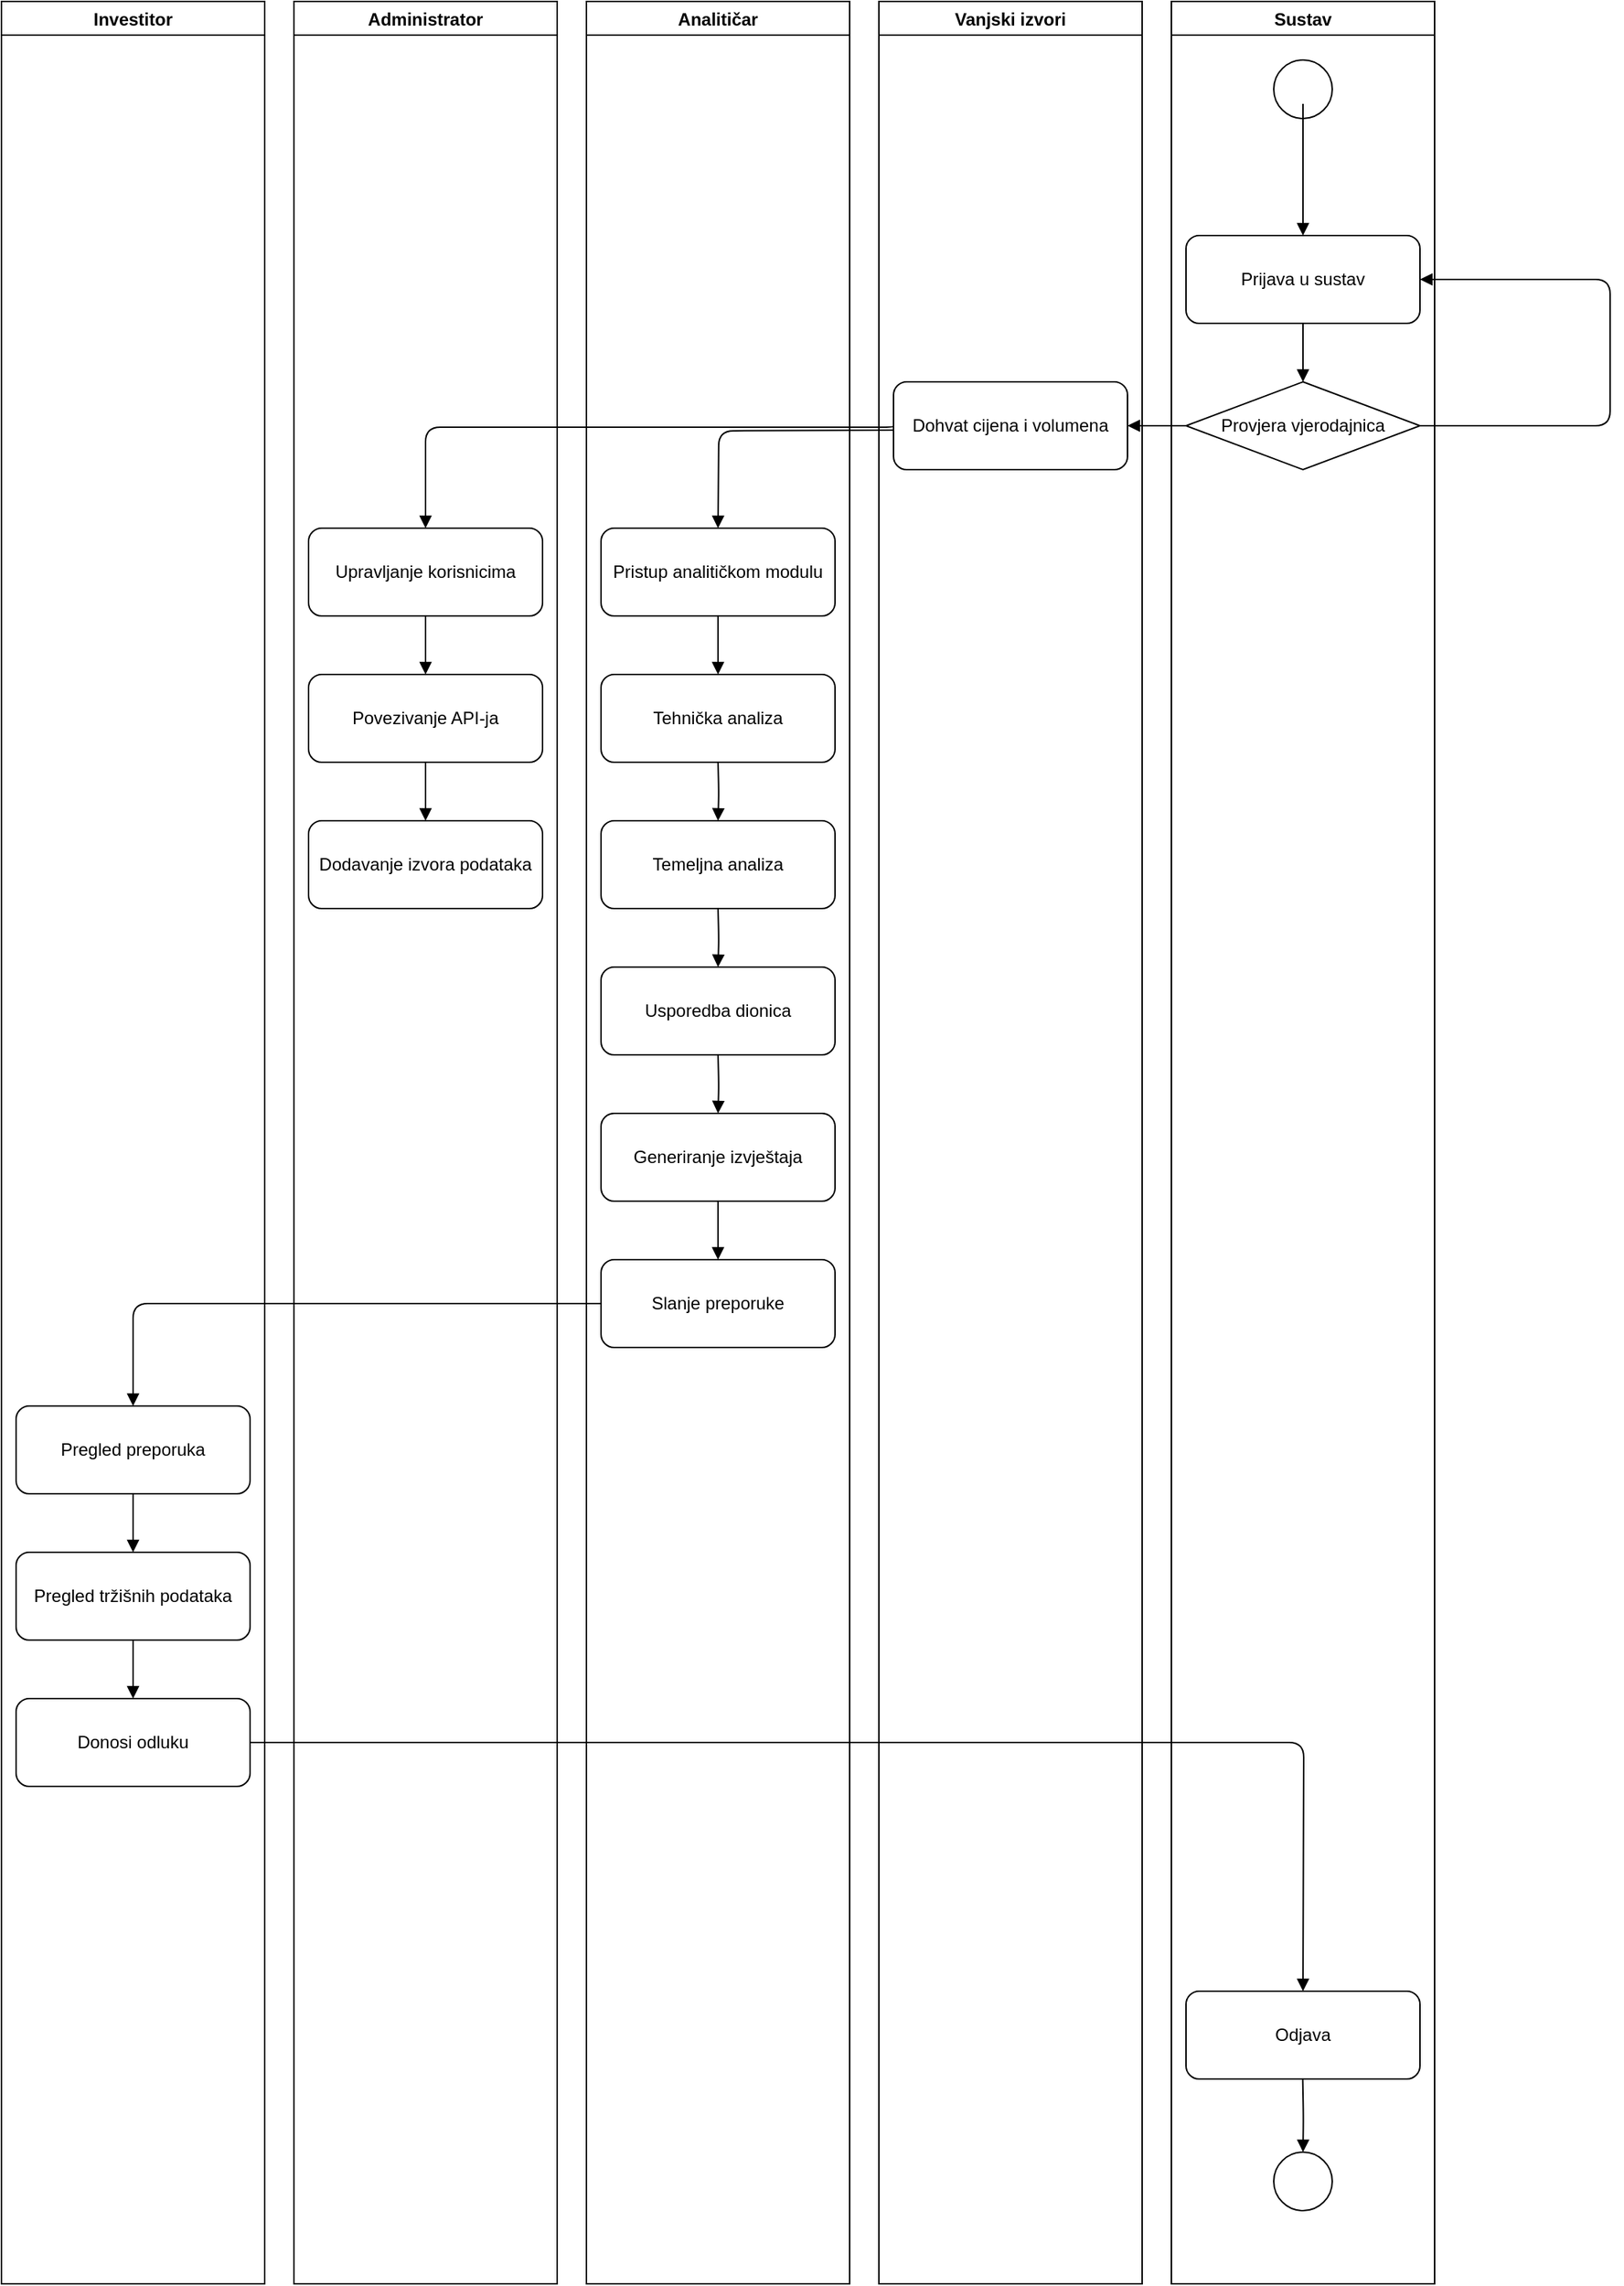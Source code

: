 <mxfile version="27.1.4">
  <diagram name="Dijagram aktivnosti dionice" id="0">
    <mxGraphModel dx="3756" dy="2082" grid="1" gridSize="10" guides="1" tooltips="1" connect="1" arrows="1" fold="1" page="1" pageScale="1" pageWidth="827" pageHeight="1169" math="0" shadow="0">
      <root>
        <mxCell id="0" />
        <mxCell id="1" parent="0" />
        <mxCell id="pZTGikJg4ZnuL-FvzCkb-142" value="Investitor" style="swimlane;" vertex="1" parent="1">
          <mxGeometry x="290" y="400" width="180" height="1560" as="geometry" />
        </mxCell>
        <mxCell id="pZTGikJg4ZnuL-FvzCkb-143" value="Pregled preporuka" style="rounded=1;whiteSpace=wrap;html=1;" vertex="1" parent="pZTGikJg4ZnuL-FvzCkb-142">
          <mxGeometry x="10" y="960" width="160" height="60" as="geometry" />
        </mxCell>
        <mxCell id="pZTGikJg4ZnuL-FvzCkb-144" value="Pregled tržišnih podataka" style="rounded=1;whiteSpace=wrap;html=1;" vertex="1" parent="pZTGikJg4ZnuL-FvzCkb-142">
          <mxGeometry x="10" y="1060" width="160" height="60" as="geometry" />
        </mxCell>
        <mxCell id="pZTGikJg4ZnuL-FvzCkb-145" value="Donosi odluku" style="rounded=1;whiteSpace=wrap;html=1;" vertex="1" parent="pZTGikJg4ZnuL-FvzCkb-142">
          <mxGeometry x="10" y="1160" width="160" height="60" as="geometry" />
        </mxCell>
        <mxCell id="pZTGikJg4ZnuL-FvzCkb-146" value="Administrator" style="swimlane;" vertex="1" parent="1">
          <mxGeometry x="490" y="400" width="180" height="1560" as="geometry" />
        </mxCell>
        <mxCell id="pZTGikJg4ZnuL-FvzCkb-147" value="Upravljanje korisnicima" style="rounded=1;whiteSpace=wrap;html=1;" vertex="1" parent="pZTGikJg4ZnuL-FvzCkb-146">
          <mxGeometry x="10" y="360" width="160" height="60" as="geometry" />
        </mxCell>
        <mxCell id="pZTGikJg4ZnuL-FvzCkb-148" value="Povezivanje API-ja" style="rounded=1;whiteSpace=wrap;html=1;" vertex="1" parent="pZTGikJg4ZnuL-FvzCkb-146">
          <mxGeometry x="10" y="460" width="160" height="60" as="geometry" />
        </mxCell>
        <mxCell id="pZTGikJg4ZnuL-FvzCkb-149" value="Dodavanje izvora podataka" style="rounded=1;whiteSpace=wrap;html=1;" vertex="1" parent="pZTGikJg4ZnuL-FvzCkb-146">
          <mxGeometry x="10" y="560" width="160" height="60" as="geometry" />
        </mxCell>
        <mxCell id="pZTGikJg4ZnuL-FvzCkb-150" value="Analitičar" style="swimlane;" vertex="1" parent="1">
          <mxGeometry x="690" y="400" width="180" height="1560" as="geometry" />
        </mxCell>
        <mxCell id="pZTGikJg4ZnuL-FvzCkb-151" value="Pristup analitičkom modulu" style="rounded=1;whiteSpace=wrap;html=1;" vertex="1" parent="pZTGikJg4ZnuL-FvzCkb-150">
          <mxGeometry x="10" y="360" width="160" height="60" as="geometry" />
        </mxCell>
        <mxCell id="pZTGikJg4ZnuL-FvzCkb-152" value="Tehnička analiza" style="rounded=1;whiteSpace=wrap;html=1;" vertex="1" parent="pZTGikJg4ZnuL-FvzCkb-150">
          <mxGeometry x="10" y="460" width="160" height="60" as="geometry" />
        </mxCell>
        <mxCell id="pZTGikJg4ZnuL-FvzCkb-153" value="Temeljna analiza" style="rounded=1;whiteSpace=wrap;html=1;" vertex="1" parent="pZTGikJg4ZnuL-FvzCkb-150">
          <mxGeometry x="10" y="560" width="160" height="60" as="geometry" />
        </mxCell>
        <mxCell id="pZTGikJg4ZnuL-FvzCkb-154" value="Usporedba dionica" style="rounded=1;whiteSpace=wrap;html=1;" vertex="1" parent="pZTGikJg4ZnuL-FvzCkb-150">
          <mxGeometry x="10" y="660" width="160" height="60" as="geometry" />
        </mxCell>
        <mxCell id="pZTGikJg4ZnuL-FvzCkb-155" value="Generiranje izvještaja" style="rounded=1;whiteSpace=wrap;html=1;" vertex="1" parent="pZTGikJg4ZnuL-FvzCkb-150">
          <mxGeometry x="10" y="760" width="160" height="60" as="geometry" />
        </mxCell>
        <mxCell id="pZTGikJg4ZnuL-FvzCkb-156" value="Slanje preporuke" style="rounded=1;whiteSpace=wrap;html=1;" vertex="1" parent="pZTGikJg4ZnuL-FvzCkb-150">
          <mxGeometry x="10" y="860" width="160" height="60" as="geometry" />
        </mxCell>
        <mxCell id="pZTGikJg4ZnuL-FvzCkb-175" style="edgeStyle=orthogonalEdgeStyle;endArrow=block;html=1;" edge="1" parent="pZTGikJg4ZnuL-FvzCkb-150">
          <mxGeometry relative="1" as="geometry">
            <mxPoint x="210" y="293" as="sourcePoint" />
            <mxPoint x="89.999" y="360" as="targetPoint" />
          </mxGeometry>
        </mxCell>
        <mxCell id="pZTGikJg4ZnuL-FvzCkb-157" value="Vanjski izvori" style="swimlane;" vertex="1" parent="1">
          <mxGeometry x="890" y="400" width="180" height="1560" as="geometry" />
        </mxCell>
        <mxCell id="pZTGikJg4ZnuL-FvzCkb-158" value="Dohvat cijena i volumena" style="rounded=1;whiteSpace=wrap;html=1;" vertex="1" parent="pZTGikJg4ZnuL-FvzCkb-157">
          <mxGeometry x="10" y="260" width="160" height="60" as="geometry" />
        </mxCell>
        <mxCell id="pZTGikJg4ZnuL-FvzCkb-159" value="Sustav" style="swimlane;" vertex="1" parent="1">
          <mxGeometry x="1090" y="400" width="180" height="1560" as="geometry" />
        </mxCell>
        <mxCell id="pZTGikJg4ZnuL-FvzCkb-160" value="" style="shape=ellipse;whiteSpace=wrap;html=1;strokeColor=none;" vertex="1" parent="pZTGikJg4ZnuL-FvzCkb-159">
          <mxGeometry x="80" y="50" width="20" height="20" as="geometry" />
        </mxCell>
        <mxCell id="pZTGikJg4ZnuL-FvzCkb-161" value="Prijava u sustav" style="rounded=1;whiteSpace=wrap;html=1;" vertex="1" parent="pZTGikJg4ZnuL-FvzCkb-159">
          <mxGeometry x="10" y="160" width="160" height="60" as="geometry" />
        </mxCell>
        <mxCell id="pZTGikJg4ZnuL-FvzCkb-162" value="Provjera vjerodajnica" style="shape=rhombus;whiteSpace=wrap;html=1;" vertex="1" parent="pZTGikJg4ZnuL-FvzCkb-159">
          <mxGeometry x="10" y="260" width="160" height="60" as="geometry" />
        </mxCell>
        <mxCell id="pZTGikJg4ZnuL-FvzCkb-183" value="" style="shape=ellipse;whiteSpace=wrap;html=1;strokeColor=light-dark(#000000,#121212);fillColor=none;" vertex="1" parent="pZTGikJg4ZnuL-FvzCkb-159">
          <mxGeometry x="70" y="40" width="40" height="40" as="geometry" />
        </mxCell>
        <mxCell id="pZTGikJg4ZnuL-FvzCkb-185" value="" style="shape=ellipse;whiteSpace=wrap;html=1;strokeColor=light-dark(#000000,#121212);fillColor=none;" vertex="1" parent="pZTGikJg4ZnuL-FvzCkb-159">
          <mxGeometry x="70" y="1470" width="40" height="40" as="geometry" />
        </mxCell>
        <mxCell id="pZTGikJg4ZnuL-FvzCkb-186" value="Odjava" style="rounded=1;whiteSpace=wrap;html=1;" vertex="1" parent="pZTGikJg4ZnuL-FvzCkb-159">
          <mxGeometry x="10" y="1360" width="160" height="60" as="geometry" />
        </mxCell>
        <mxCell id="pZTGikJg4ZnuL-FvzCkb-189" style="edgeStyle=orthogonalEdgeStyle;endArrow=block;html=1;entryX=0.5;entryY=0;entryDx=0;entryDy=0;" edge="1" parent="pZTGikJg4ZnuL-FvzCkb-159" target="pZTGikJg4ZnuL-FvzCkb-185">
          <mxGeometry relative="1" as="geometry">
            <mxPoint x="89.82" y="1420" as="sourcePoint" />
            <mxPoint x="89.82" y="1460" as="targetPoint" />
          </mxGeometry>
        </mxCell>
        <mxCell id="pZTGikJg4ZnuL-FvzCkb-190" value="" style="shape=ellipse;whiteSpace=wrap;html=1;strokeColor=none;" vertex="1" parent="pZTGikJg4ZnuL-FvzCkb-159">
          <mxGeometry x="80" y="1480" width="20" height="20" as="geometry" />
        </mxCell>
        <mxCell id="pZTGikJg4ZnuL-FvzCkb-193" style="edgeStyle=orthogonalEdgeStyle;endArrow=block;html=1;exitX=1;exitY=0.5;exitDx=0;exitDy=0;entryX=1;entryY=0.5;entryDx=0;entryDy=0;" edge="1" parent="pZTGikJg4ZnuL-FvzCkb-159" source="pZTGikJg4ZnuL-FvzCkb-162" target="pZTGikJg4ZnuL-FvzCkb-161">
          <mxGeometry relative="1" as="geometry">
            <mxPoint x="440.001" y="300" as="sourcePoint" />
            <mxPoint x="300" y="190" as="targetPoint" />
            <Array as="points">
              <mxPoint x="300" y="290" />
              <mxPoint x="300" y="190" />
            </Array>
          </mxGeometry>
        </mxCell>
        <mxCell id="pZTGikJg4ZnuL-FvzCkb-164" style="edgeStyle=orthogonalEdgeStyle;endArrow=block;html=1;" edge="1" parent="1" source="pZTGikJg4ZnuL-FvzCkb-160" target="pZTGikJg4ZnuL-FvzCkb-161">
          <mxGeometry relative="1" as="geometry" />
        </mxCell>
        <mxCell id="pZTGikJg4ZnuL-FvzCkb-165" style="edgeStyle=orthogonalEdgeStyle;endArrow=block;html=1;" edge="1" parent="1" source="pZTGikJg4ZnuL-FvzCkb-161" target="pZTGikJg4ZnuL-FvzCkb-162">
          <mxGeometry relative="1" as="geometry" />
        </mxCell>
        <mxCell id="pZTGikJg4ZnuL-FvzCkb-166" style="edgeStyle=orthogonalEdgeStyle;endArrow=block;html=1;" edge="1" parent="1">
          <mxGeometry relative="1" as="geometry">
            <mxPoint x="900" y="690.0" as="sourcePoint" />
            <mxPoint x="580" y="760" as="targetPoint" />
            <Array as="points">
              <mxPoint x="900" y="691" />
              <mxPoint x="580" y="691" />
            </Array>
          </mxGeometry>
        </mxCell>
        <mxCell id="pZTGikJg4ZnuL-FvzCkb-167" style="edgeStyle=orthogonalEdgeStyle;endArrow=block;html=1;" edge="1" parent="1" source="pZTGikJg4ZnuL-FvzCkb-151" target="pZTGikJg4ZnuL-FvzCkb-152">
          <mxGeometry relative="1" as="geometry" />
        </mxCell>
        <mxCell id="pZTGikJg4ZnuL-FvzCkb-168" style="edgeStyle=orthogonalEdgeStyle;endArrow=block;html=1;" edge="1" parent="1" target="pZTGikJg4ZnuL-FvzCkb-153">
          <mxGeometry relative="1" as="geometry">
            <mxPoint x="780" y="920" as="sourcePoint" />
          </mxGeometry>
        </mxCell>
        <mxCell id="pZTGikJg4ZnuL-FvzCkb-169" style="edgeStyle=orthogonalEdgeStyle;endArrow=block;html=1;" edge="1" parent="1" target="pZTGikJg4ZnuL-FvzCkb-154">
          <mxGeometry relative="1" as="geometry">
            <mxPoint x="780" y="1020" as="sourcePoint" />
          </mxGeometry>
        </mxCell>
        <mxCell id="pZTGikJg4ZnuL-FvzCkb-170" style="edgeStyle=orthogonalEdgeStyle;endArrow=block;html=1;" edge="1" parent="1" target="pZTGikJg4ZnuL-FvzCkb-155">
          <mxGeometry relative="1" as="geometry">
            <mxPoint x="780" y="1120" as="sourcePoint" />
          </mxGeometry>
        </mxCell>
        <mxCell id="pZTGikJg4ZnuL-FvzCkb-171" style="edgeStyle=orthogonalEdgeStyle;endArrow=block;html=1;" edge="1" parent="1" source="pZTGikJg4ZnuL-FvzCkb-155" target="pZTGikJg4ZnuL-FvzCkb-156">
          <mxGeometry relative="1" as="geometry" />
        </mxCell>
        <mxCell id="pZTGikJg4ZnuL-FvzCkb-172" style="edgeStyle=orthogonalEdgeStyle;endArrow=block;html=1;" edge="1" parent="1" source="pZTGikJg4ZnuL-FvzCkb-156" target="pZTGikJg4ZnuL-FvzCkb-143">
          <mxGeometry relative="1" as="geometry" />
        </mxCell>
        <mxCell id="pZTGikJg4ZnuL-FvzCkb-173" style="edgeStyle=orthogonalEdgeStyle;endArrow=block;html=1;" edge="1" parent="1" source="pZTGikJg4ZnuL-FvzCkb-143" target="pZTGikJg4ZnuL-FvzCkb-144">
          <mxGeometry relative="1" as="geometry" />
        </mxCell>
        <mxCell id="pZTGikJg4ZnuL-FvzCkb-174" style="edgeStyle=orthogonalEdgeStyle;endArrow=block;html=1;" edge="1" parent="1" source="pZTGikJg4ZnuL-FvzCkb-144" target="pZTGikJg4ZnuL-FvzCkb-145">
          <mxGeometry relative="1" as="geometry" />
        </mxCell>
        <mxCell id="pZTGikJg4ZnuL-FvzCkb-176" style="edgeStyle=orthogonalEdgeStyle;endArrow=block;html=1;" edge="1" parent="1" source="pZTGikJg4ZnuL-FvzCkb-147" target="pZTGikJg4ZnuL-FvzCkb-148">
          <mxGeometry relative="1" as="geometry" />
        </mxCell>
        <mxCell id="pZTGikJg4ZnuL-FvzCkb-177" style="edgeStyle=orthogonalEdgeStyle;endArrow=block;html=1;" edge="1" parent="1" source="pZTGikJg4ZnuL-FvzCkb-148" target="pZTGikJg4ZnuL-FvzCkb-149">
          <mxGeometry relative="1" as="geometry" />
        </mxCell>
        <mxCell id="pZTGikJg4ZnuL-FvzCkb-178" style="edgeStyle=orthogonalEdgeStyle;endArrow=block;html=1;" edge="1" parent="1" source="pZTGikJg4ZnuL-FvzCkb-162" target="pZTGikJg4ZnuL-FvzCkb-158">
          <mxGeometry relative="1" as="geometry" />
        </mxCell>
        <mxCell id="pZTGikJg4ZnuL-FvzCkb-179" style="edgeStyle=orthogonalEdgeStyle;endArrow=block;html=1;" edge="1" parent="1" source="pZTGikJg4ZnuL-FvzCkb-145">
          <mxGeometry relative="1" as="geometry">
            <mxPoint x="1180" y="1760" as="targetPoint" />
          </mxGeometry>
        </mxCell>
      </root>
    </mxGraphModel>
  </diagram>
</mxfile>
